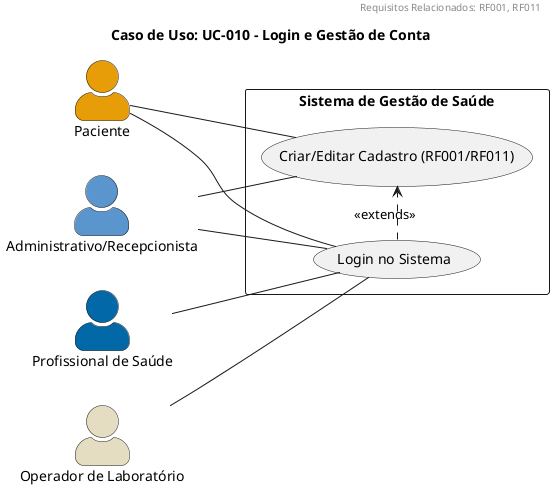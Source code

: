 @startuml

header
Requisitos Relacionados: RF001, RF011
end header

title Caso de Uso: UC-010 - Login e Gestão de Conta

left to right direction
skinparam actorStyle awesome

actor #E69D07 Paciente as Pac
actor #0368A7 "Profissional de Saúde" as Prof
actor #5A96CD "Administrativo/Recepcionista" as Admin
actor #e4ddc2 "Operador de Laboratório" as Lab

rectangle "Sistema de Gestão de Saúde" {
    usecase "Login no Sistema" as UC_Login
    usecase "Criar/Editar Cadastro (RF001/RF011)" as UC_Cad
}

Pac -- UC_Login
Pac -- UC_Cad

Prof -- UC_Login

Admin -- UC_Login
Admin -- UC_Cad

Lab -- UC_Login

UC_Login .> UC_Cad : <<extends>>
@enduml